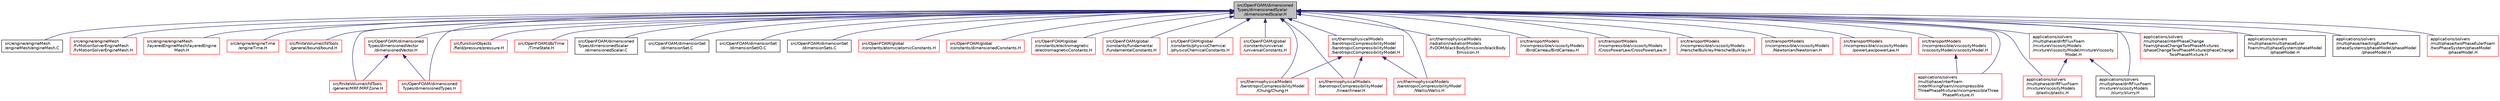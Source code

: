 digraph "src/OpenFOAM/dimensionedTypes/dimensionedScalar/dimensionedScalar.H"
{
  bgcolor="transparent";
  edge [fontname="Helvetica",fontsize="10",labelfontname="Helvetica",labelfontsize="10"];
  node [fontname="Helvetica",fontsize="10",shape=record];
  Node1 [label="src/OpenFOAM/dimensioned\lTypes/dimensionedScalar\l/dimensionedScalar.H",height=0.2,width=0.4,color="black", fillcolor="grey75", style="filled", fontcolor="black"];
  Node1 -> Node2 [dir="back",color="midnightblue",fontsize="10",style="solid",fontname="Helvetica"];
  Node2 [label="src/engine/engineMesh\l/engineMesh/engineMesh.C",height=0.2,width=0.4,color="black",URL="$a05100.html"];
  Node1 -> Node3 [dir="back",color="midnightblue",fontsize="10",style="solid",fontname="Helvetica"];
  Node3 [label="src/engine/engineMesh\l/fvMotionSolverEngineMesh\l/fvMotionSolverEngineMesh.H",height=0.2,width=0.4,color="red",URL="$a05104.html"];
  Node1 -> Node4 [dir="back",color="midnightblue",fontsize="10",style="solid",fontname="Helvetica"];
  Node4 [label="src/engine/engineMesh\l/layeredEngineMesh/layeredEngine\lMesh.H",height=0.2,width=0.4,color="red",URL="$a05106.html"];
  Node1 -> Node5 [dir="back",color="midnightblue",fontsize="10",style="solid",fontname="Helvetica"];
  Node5 [label="src/engine/engineTime\l/engineTime.H",height=0.2,width=0.4,color="red",URL="$a05112.html"];
  Node1 -> Node6 [dir="back",color="midnightblue",fontsize="10",style="solid",fontname="Helvetica"];
  Node6 [label="src/finiteVolume/cfdTools\l/general/bound/bound.H",height=0.2,width=0.4,color="red",URL="$a05177.html",tooltip="Bound the given scalar field if it has gone unbounded. "];
  Node1 -> Node7 [dir="back",color="midnightblue",fontsize="10",style="solid",fontname="Helvetica"];
  Node7 [label="src/finiteVolume/cfdTools\l/general/MRF/MRFZone.H",height=0.2,width=0.4,color="red",URL="$a05232.html"];
  Node1 -> Node8 [dir="back",color="midnightblue",fontsize="10",style="solid",fontname="Helvetica"];
  Node8 [label="src/functionObjects\l/field/pressure/pressure.H",height=0.2,width=0.4,color="red",URL="$a06383.html"];
  Node1 -> Node9 [dir="back",color="midnightblue",fontsize="10",style="solid",fontname="Helvetica"];
  Node9 [label="src/OpenFOAM/db/Time\l/TimeState.H",height=0.2,width=0.4,color="red",URL="$a08169.html"];
  Node1 -> Node10 [dir="back",color="midnightblue",fontsize="10",style="solid",fontname="Helvetica"];
  Node10 [label="src/OpenFOAM/dimensioned\lTypes/dimensionedScalar\l/dimensionedScalar.C",height=0.2,width=0.4,color="black",URL="$a08173.html"];
  Node1 -> Node11 [dir="back",color="midnightblue",fontsize="10",style="solid",fontname="Helvetica"];
  Node11 [label="src/OpenFOAM/dimensioned\lTypes/dimensionedTypes.H",height=0.2,width=0.4,color="red",URL="$a08184.html"];
  Node1 -> Node12 [dir="back",color="midnightblue",fontsize="10",style="solid",fontname="Helvetica"];
  Node12 [label="src/OpenFOAM/dimensioned\lTypes/dimensionedVector\l/dimensionedVector.H",height=0.2,width=0.4,color="red",URL="$a08185.html"];
  Node12 -> Node7 [dir="back",color="midnightblue",fontsize="10",style="solid",fontname="Helvetica"];
  Node12 -> Node11 [dir="back",color="midnightblue",fontsize="10",style="solid",fontname="Helvetica"];
  Node1 -> Node13 [dir="back",color="midnightblue",fontsize="10",style="solid",fontname="Helvetica"];
  Node13 [label="src/OpenFOAM/dimensionSet\l/dimensionSet.C",height=0.2,width=0.4,color="black",URL="$a08186.html"];
  Node1 -> Node14 [dir="back",color="midnightblue",fontsize="10",style="solid",fontname="Helvetica"];
  Node14 [label="src/OpenFOAM/dimensionSet\l/dimensionSetIO.C",height=0.2,width=0.4,color="black",URL="$a08188.html"];
  Node1 -> Node15 [dir="back",color="midnightblue",fontsize="10",style="solid",fontname="Helvetica"];
  Node15 [label="src/OpenFOAM/dimensionSet\l/dimensionSets.C",height=0.2,width=0.4,color="black",URL="$a08189.html"];
  Node1 -> Node16 [dir="back",color="midnightblue",fontsize="10",style="solid",fontname="Helvetica"];
  Node16 [label="src/OpenFOAM/global\l/constants/atomic/atomicConstants.H",height=0.2,width=0.4,color="red",URL="$a08462.html"];
  Node1 -> Node17 [dir="back",color="midnightblue",fontsize="10",style="solid",fontname="Helvetica"];
  Node17 [label="src/OpenFOAM/global\l/constants/dimensionedConstants.H",height=0.2,width=0.4,color="red",URL="$a08466.html",tooltip="Dictionary reading and supplying the dimensioned constants used within OpenFOAM, particularly for the..."];
  Node1 -> Node18 [dir="back",color="midnightblue",fontsize="10",style="solid",fontname="Helvetica"];
  Node18 [label="src/OpenFOAM/global\l/constants/electromagnetic\l/electromagneticConstants.H",height=0.2,width=0.4,color="red",URL="$a08468.html"];
  Node1 -> Node19 [dir="back",color="midnightblue",fontsize="10",style="solid",fontname="Helvetica"];
  Node19 [label="src/OpenFOAM/global\l/constants/fundamental\l/fundamentalConstants.H",height=0.2,width=0.4,color="red",URL="$a08470.html",tooltip="Fundamental dimensioned constants. "];
  Node1 -> Node20 [dir="back",color="midnightblue",fontsize="10",style="solid",fontname="Helvetica"];
  Node20 [label="src/OpenFOAM/global\l/constants/physicoChemical\l/physicoChemicalConstants.H",height=0.2,width=0.4,color="red",URL="$a08473.html"];
  Node1 -> Node21 [dir="back",color="midnightblue",fontsize="10",style="solid",fontname="Helvetica"];
  Node21 [label="src/OpenFOAM/global\l/constants/universal\l/universalConstants.H",height=0.2,width=0.4,color="red",URL="$a08477.html"];
  Node1 -> Node22 [dir="back",color="midnightblue",fontsize="10",style="solid",fontname="Helvetica"];
  Node22 [label="src/thermophysicalModels\l/barotropicCompressibilityModel\l/barotropicCompressibilityModel\l/barotropicCompressibilityModel.H",height=0.2,width=0.4,color="red",URL="$a10064.html"];
  Node22 -> Node23 [dir="back",color="midnightblue",fontsize="10",style="solid",fontname="Helvetica"];
  Node23 [label="src/thermophysicalModels\l/barotropicCompressibilityModel\l/Chung/Chung.H",height=0.2,width=0.4,color="red",URL="$a10067.html"];
  Node22 -> Node24 [dir="back",color="midnightblue",fontsize="10",style="solid",fontname="Helvetica"];
  Node24 [label="src/thermophysicalModels\l/barotropicCompressibilityModel\l/linear/linear.H",height=0.2,width=0.4,color="red",URL="$a06251.html"];
  Node22 -> Node25 [dir="back",color="midnightblue",fontsize="10",style="solid",fontname="Helvetica"];
  Node25 [label="src/thermophysicalModels\l/barotropicCompressibilityModel\l/Wallis/Wallis.H",height=0.2,width=0.4,color="red",URL="$a10069.html"];
  Node1 -> Node23 [dir="back",color="midnightblue",fontsize="10",style="solid",fontname="Helvetica"];
  Node1 -> Node24 [dir="back",color="midnightblue",fontsize="10",style="solid",fontname="Helvetica"];
  Node1 -> Node25 [dir="back",color="midnightblue",fontsize="10",style="solid",fontname="Helvetica"];
  Node1 -> Node26 [dir="back",color="midnightblue",fontsize="10",style="solid",fontname="Helvetica"];
  Node26 [label="src/thermophysicalModels\l/radiation/radiationModels\l/fvDOM/blackBodyEmission/blackBody\lEmission.H",height=0.2,width=0.4,color="red",URL="$a10264.html"];
  Node1 -> Node27 [dir="back",color="midnightblue",fontsize="10",style="solid",fontname="Helvetica"];
  Node27 [label="src/transportModels\l/incompressible/viscosityModels\l/BirdCarreau/BirdCarreau.H",height=0.2,width=0.4,color="red",URL="$a10568.html"];
  Node1 -> Node28 [dir="back",color="midnightblue",fontsize="10",style="solid",fontname="Helvetica"];
  Node28 [label="src/transportModels\l/incompressible/viscosityModels\l/CrossPowerLaw/CrossPowerLaw.H",height=0.2,width=0.4,color="red",URL="$a10570.html"];
  Node1 -> Node29 [dir="back",color="midnightblue",fontsize="10",style="solid",fontname="Helvetica"];
  Node29 [label="src/transportModels\l/incompressible/viscosityModels\l/HerschelBulkley/HerschelBulkley.H",height=0.2,width=0.4,color="red",URL="$a10572.html"];
  Node1 -> Node30 [dir="back",color="midnightblue",fontsize="10",style="solid",fontname="Helvetica"];
  Node30 [label="src/transportModels\l/incompressible/viscosityModels\l/Newtonian/Newtonian.H",height=0.2,width=0.4,color="red",URL="$a10574.html"];
  Node1 -> Node31 [dir="back",color="midnightblue",fontsize="10",style="solid",fontname="Helvetica"];
  Node31 [label="src/transportModels\l/incompressible/viscosityModels\l/powerLaw/powerLaw.H",height=0.2,width=0.4,color="red",URL="$a05253.html"];
  Node1 -> Node32 [dir="back",color="midnightblue",fontsize="10",style="solid",fontname="Helvetica"];
  Node32 [label="src/transportModels\l/incompressible/viscosityModels\l/viscosityModel/viscosityModel.H",height=0.2,width=0.4,color="red",URL="$a10578.html"];
  Node32 -> Node33 [dir="back",color="midnightblue",fontsize="10",style="solid",fontname="Helvetica"];
  Node33 [label="applications/solvers\l/multiphase/interFoam\l/interMixingFoam/incompressible\lThreePhaseMixture/incompressibleThree\lPhaseMixture.H",height=0.2,width=0.4,color="red",URL="$a03452.html"];
  Node1 -> Node34 [dir="back",color="midnightblue",fontsize="10",style="solid",fontname="Helvetica"];
  Node34 [label="applications/solvers\l/multiphase/driftFluxFoam\l/mixtureViscosityModels\l/mixtureViscosityModel/mixtureViscosity\lModel.H",height=0.2,width=0.4,color="red",URL="$a03434.html"];
  Node34 -> Node35 [dir="back",color="midnightblue",fontsize="10",style="solid",fontname="Helvetica"];
  Node35 [label="applications/solvers\l/multiphase/driftFluxFoam\l/mixtureViscosityModels\l/plastic/plastic.H",height=0.2,width=0.4,color="red",URL="$a03437.html"];
  Node34 -> Node36 [dir="back",color="midnightblue",fontsize="10",style="solid",fontname="Helvetica"];
  Node36 [label="applications/solvers\l/multiphase/driftFluxFoam\l/mixtureViscosityModels\l/slurry/slurry.H",height=0.2,width=0.4,color="black",URL="$a03439.html"];
  Node1 -> Node35 [dir="back",color="midnightblue",fontsize="10",style="solid",fontname="Helvetica"];
  Node1 -> Node36 [dir="back",color="midnightblue",fontsize="10",style="solid",fontname="Helvetica"];
  Node1 -> Node33 [dir="back",color="midnightblue",fontsize="10",style="solid",fontname="Helvetica"];
  Node1 -> Node37 [dir="back",color="midnightblue",fontsize="10",style="solid",fontname="Helvetica"];
  Node37 [label="applications/solvers\l/multiphase/interPhaseChange\lFoam/phaseChangeTwoPhaseMixtures\l/phaseChangeTwoPhaseMixture/phaseChange\lTwoPhaseMixture.H",height=0.2,width=0.4,color="red",URL="$a03464.html"];
  Node1 -> Node38 [dir="back",color="midnightblue",fontsize="10",style="solid",fontname="Helvetica"];
  Node38 [label="applications/solvers\l/multiphase/multiphaseEuler\lFoam/multiphaseSystem/phaseModel\l/phaseModel.H",height=0.2,width=0.4,color="black",URL="$a03416.html"];
  Node1 -> Node39 [dir="back",color="midnightblue",fontsize="10",style="solid",fontname="Helvetica"];
  Node39 [label="applications/solvers\l/multiphase/reactingEulerFoam\l/phaseSystems/phaseModel/phaseModel\l/phaseModel.H",height=0.2,width=0.4,color="black",URL="$a03417.html"];
  Node1 -> Node40 [dir="back",color="midnightblue",fontsize="10",style="solid",fontname="Helvetica"];
  Node40 [label="applications/solvers\l/multiphase/twoPhaseEulerFoam\l/twoPhaseSystem/phaseModel\l/phaseModel.H",height=0.2,width=0.4,color="red",URL="$a03418.html"];
}
